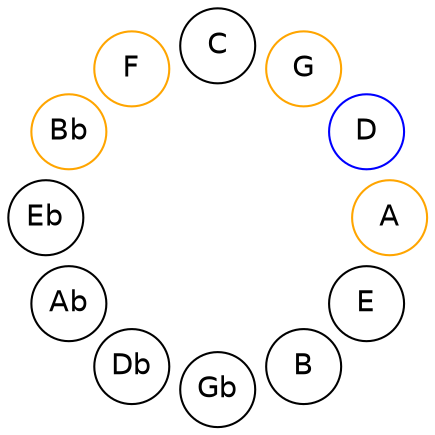
graph {

layout = circo;
mindist = .1

node [shape = circle, fontname = Helvetica, margin = 0]
edge [style=invis]

subgraph 1 {
	E -- B -- Gb -- Db -- Ab -- Eb -- Bb -- F -- C -- G -- D -- A -- E
}

Bb [color=orange];
F [color=orange];
G [color=orange];
D [color=blue];
A [color=orange];
}
